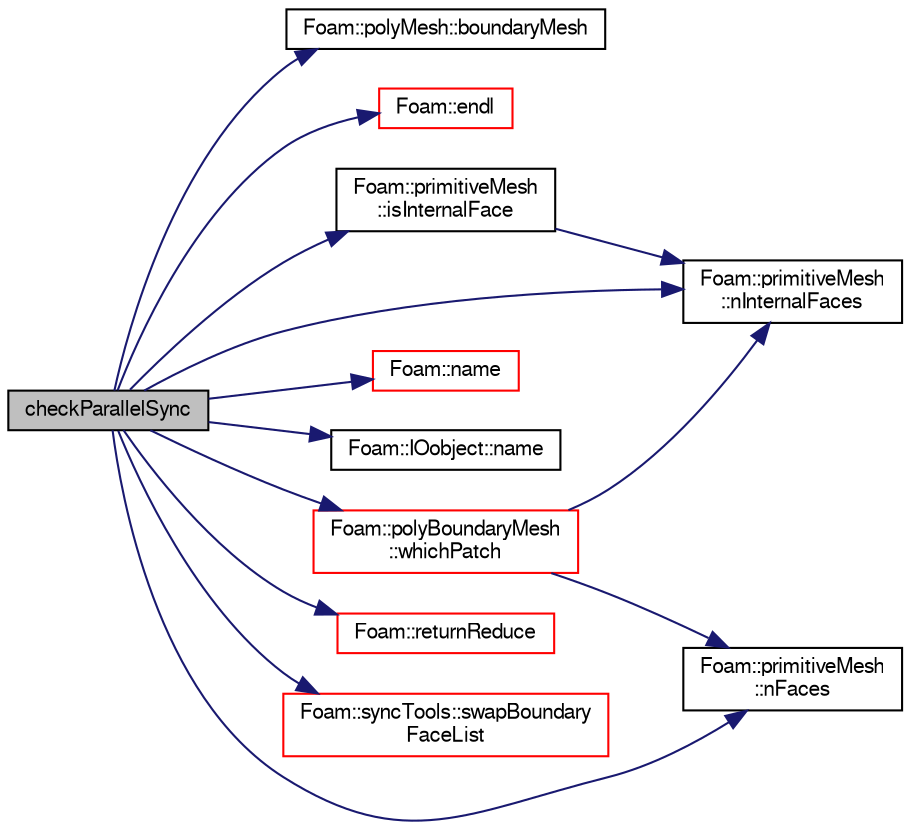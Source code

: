 digraph "checkParallelSync"
{
  bgcolor="transparent";
  edge [fontname="FreeSans",fontsize="10",labelfontname="FreeSans",labelfontsize="10"];
  node [fontname="FreeSans",fontsize="10",shape=record];
  rankdir="LR";
  Node2551 [label="checkParallelSync",height=0.2,width=0.4,color="black", fillcolor="grey75", style="filled", fontcolor="black"];
  Node2551 -> Node2552 [color="midnightblue",fontsize="10",style="solid",fontname="FreeSans"];
  Node2552 [label="Foam::polyMesh::boundaryMesh",height=0.2,width=0.4,color="black",URL="$a27410.html#a9f2b68c134340291eda6197f47f25484",tooltip="Return boundary mesh. "];
  Node2551 -> Node2553 [color="midnightblue",fontsize="10",style="solid",fontname="FreeSans"];
  Node2553 [label="Foam::endl",height=0.2,width=0.4,color="red",URL="$a21124.html#a2db8fe02a0d3909e9351bb4275b23ce4",tooltip="Add newline and flush stream. "];
  Node2551 -> Node2555 [color="midnightblue",fontsize="10",style="solid",fontname="FreeSans"];
  Node2555 [label="Foam::primitiveMesh\l::isInternalFace",height=0.2,width=0.4,color="black",URL="$a27530.html#ae3e48ad9ec4c5132ec7d3d702ad17c9e",tooltip="Return true if given face label is internal to the mesh. "];
  Node2555 -> Node2556 [color="midnightblue",fontsize="10",style="solid",fontname="FreeSans"];
  Node2556 [label="Foam::primitiveMesh\l::nInternalFaces",height=0.2,width=0.4,color="black",URL="$a27530.html#aa6c7965af1f30d16d9125deb981cbdb0"];
  Node2551 -> Node2557 [color="midnightblue",fontsize="10",style="solid",fontname="FreeSans"];
  Node2557 [label="Foam::name",height=0.2,width=0.4,color="red",URL="$a21124.html#adcb0df2bd4953cb6bb390272d8263c3a",tooltip="Return a string representation of a complex. "];
  Node2551 -> Node2560 [color="midnightblue",fontsize="10",style="solid",fontname="FreeSans"];
  Node2560 [label="Foam::IOobject::name",height=0.2,width=0.4,color="black",URL="$a26142.html#acc80e00a8ac919288fb55bd14cc88bf6",tooltip="Return name. "];
  Node2551 -> Node2561 [color="midnightblue",fontsize="10",style="solid",fontname="FreeSans"];
  Node2561 [label="Foam::primitiveMesh\l::nFaces",height=0.2,width=0.4,color="black",URL="$a27530.html#abe602c985a3c9ffa67176e969e77ca6f"];
  Node2551 -> Node2556 [color="midnightblue",fontsize="10",style="solid",fontname="FreeSans"];
  Node2551 -> Node2562 [color="midnightblue",fontsize="10",style="solid",fontname="FreeSans"];
  Node2562 [label="Foam::returnReduce",height=0.2,width=0.4,color="red",URL="$a21124.html#a8d528a67d2a9c6fe4fb94bc86872624b"];
  Node2551 -> Node2582 [color="midnightblue",fontsize="10",style="solid",fontname="FreeSans"];
  Node2582 [label="Foam::syncTools::swapBoundary\lFaceList",height=0.2,width=0.4,color="red",URL="$a27502.html#a30e4f2ce2c2399c35f5d674bdb7c07fd",tooltip="Swap coupled boundary face values. "];
  Node2551 -> Node2931 [color="midnightblue",fontsize="10",style="solid",fontname="FreeSans"];
  Node2931 [label="Foam::polyBoundaryMesh\l::whichPatch",height=0.2,width=0.4,color="red",URL="$a27402.html#aa2ff13fd90903c4f4cdfe81b48b2bb92",tooltip="Return patch index for a given face label. "];
  Node2931 -> Node2561 [color="midnightblue",fontsize="10",style="solid",fontname="FreeSans"];
  Node2931 -> Node2556 [color="midnightblue",fontsize="10",style="solid",fontname="FreeSans"];
}
